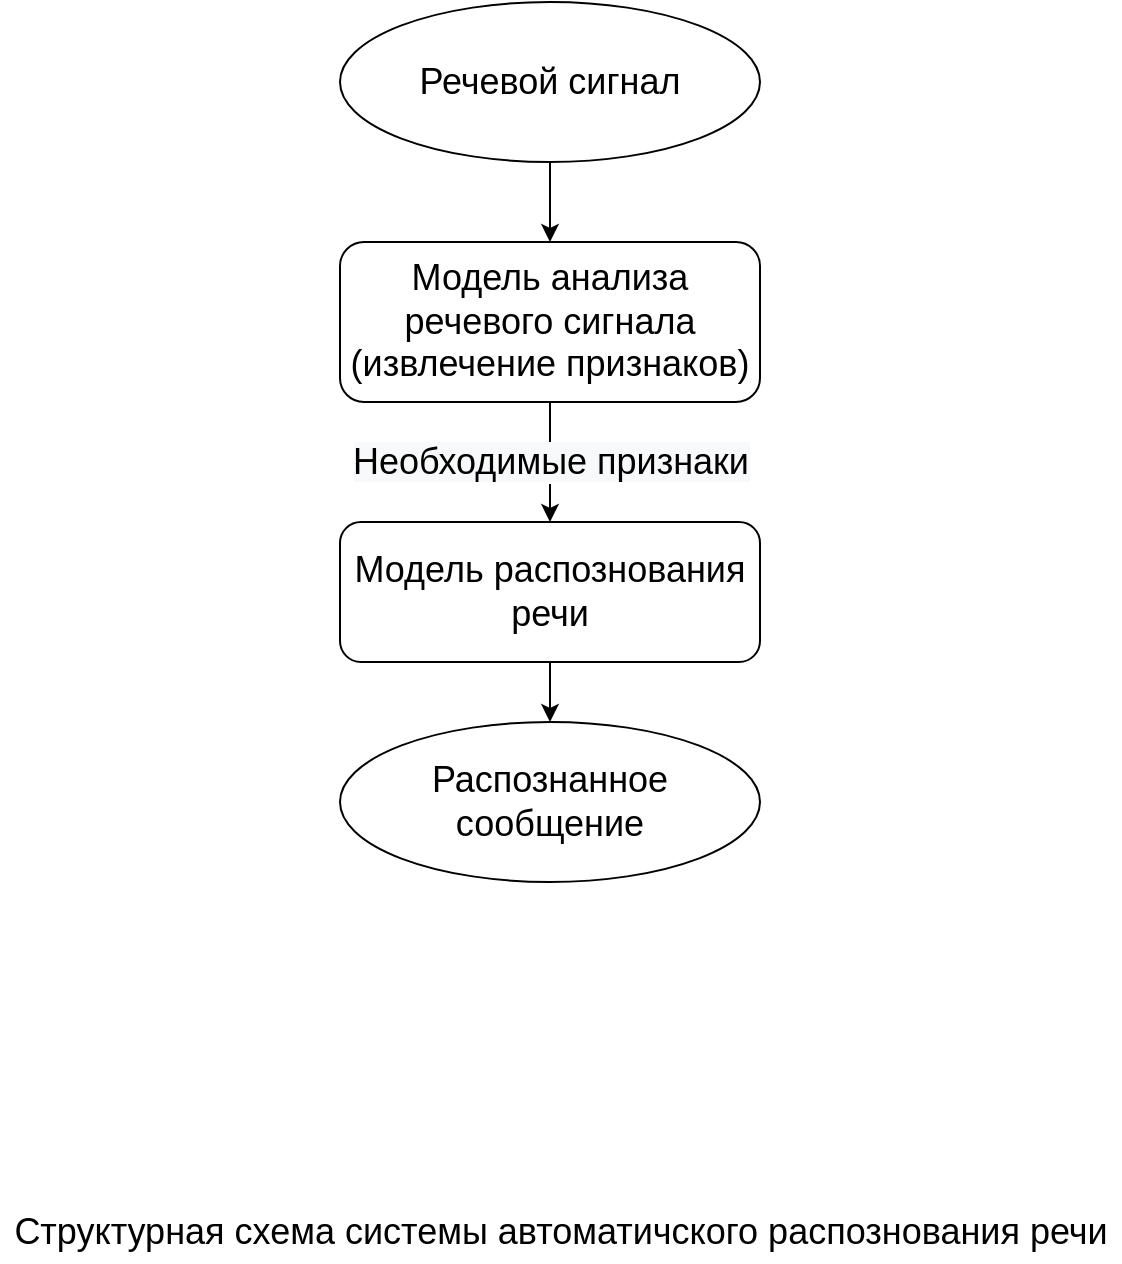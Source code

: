 <mxfile version="15.8.7" type="device"><diagram id="z8S2SX2G66rkw_t-MfxY" name="Страница 1"><mxGraphModel dx="674" dy="878" grid="0" gridSize="10" guides="1" tooltips="1" connect="1" arrows="1" fold="1" page="1" pageScale="1" pageWidth="827" pageHeight="1169" math="0" shadow="0"><root><mxCell id="0"/><mxCell id="1" parent="0"/><mxCell id="b7aVXEDiZ9FsLFjmAwa9-9" style="edgeStyle=orthogonalEdgeStyle;rounded=0;orthogonalLoop=1;jettySize=auto;html=1;exitX=0.5;exitY=1;exitDx=0;exitDy=0;entryX=0.5;entryY=0;entryDx=0;entryDy=0;fontSize=18;" edge="1" parent="1" source="b7aVXEDiZ9FsLFjmAwa9-4" target="b7aVXEDiZ9FsLFjmAwa9-5"><mxGeometry relative="1" as="geometry"/></mxCell><mxCell id="b7aVXEDiZ9FsLFjmAwa9-4" value="&lt;font style=&quot;font-size: 18px&quot;&gt;Речевой сигнал&lt;/font&gt;" style="ellipse;whiteSpace=wrap;html=1;" vertex="1" parent="1"><mxGeometry x="280" y="110" width="210" height="80" as="geometry"/></mxCell><mxCell id="b7aVXEDiZ9FsLFjmAwa9-10" style="edgeStyle=orthogonalEdgeStyle;rounded=0;orthogonalLoop=1;jettySize=auto;html=1;exitX=0.5;exitY=1;exitDx=0;exitDy=0;entryX=0.5;entryY=0;entryDx=0;entryDy=0;fontSize=18;" edge="1" parent="1" source="b7aVXEDiZ9FsLFjmAwa9-5" target="b7aVXEDiZ9FsLFjmAwa9-7"><mxGeometry relative="1" as="geometry"><Array as="points"><mxPoint x="385" y="280"/><mxPoint x="385" y="280"/></Array></mxGeometry></mxCell><mxCell id="b7aVXEDiZ9FsLFjmAwa9-15" value="&lt;span style=&quot;background-color: rgb(248 , 249 , 250)&quot;&gt;Необходимые признаки&lt;/span&gt;" style="edgeLabel;html=1;align=center;verticalAlign=middle;resizable=0;points=[];fontSize=18;" vertex="1" connectable="0" parent="b7aVXEDiZ9FsLFjmAwa9-10"><mxGeometry x="-0.3" y="2" relative="1" as="geometry"><mxPoint x="-2" y="48" as="offset"/></mxGeometry></mxCell><mxCell id="b7aVXEDiZ9FsLFjmAwa9-5" value="Модель анализа речевого сигнала (извлечение признаков)" style="rounded=1;whiteSpace=wrap;html=1;fontSize=18;" vertex="1" parent="1"><mxGeometry x="280" y="230" width="210" height="80" as="geometry"/></mxCell><mxCell id="b7aVXEDiZ9FsLFjmAwa9-12" style="edgeStyle=orthogonalEdgeStyle;rounded=0;orthogonalLoop=1;jettySize=auto;html=1;exitX=0.5;exitY=1;exitDx=0;exitDy=0;entryX=0.5;entryY=0;entryDx=0;entryDy=0;fontSize=18;" edge="1" parent="1" source="b7aVXEDiZ9FsLFjmAwa9-7" target="b7aVXEDiZ9FsLFjmAwa9-11"><mxGeometry relative="1" as="geometry"/></mxCell><mxCell id="b7aVXEDiZ9FsLFjmAwa9-7" value="Модель распознования речи" style="rounded=1;whiteSpace=wrap;html=1;fontSize=18;" vertex="1" parent="1"><mxGeometry x="280" y="370" width="210" height="70" as="geometry"/></mxCell><mxCell id="b7aVXEDiZ9FsLFjmAwa9-11" value="&lt;font style=&quot;font-size: 18px&quot;&gt;Распознанное сообщение&lt;/font&gt;" style="ellipse;whiteSpace=wrap;html=1;" vertex="1" parent="1"><mxGeometry x="280" y="470" width="210" height="80" as="geometry"/></mxCell><mxCell id="b7aVXEDiZ9FsLFjmAwa9-13" value="Структурная схема системы автоматичского распознования речи" style="text;html=1;align=center;verticalAlign=middle;resizable=0;points=[];autosize=1;strokeColor=none;fillColor=none;fontSize=18;" vertex="1" parent="1"><mxGeometry x="110" y="710" width="560" height="30" as="geometry"/></mxCell></root></mxGraphModel></diagram></mxfile>